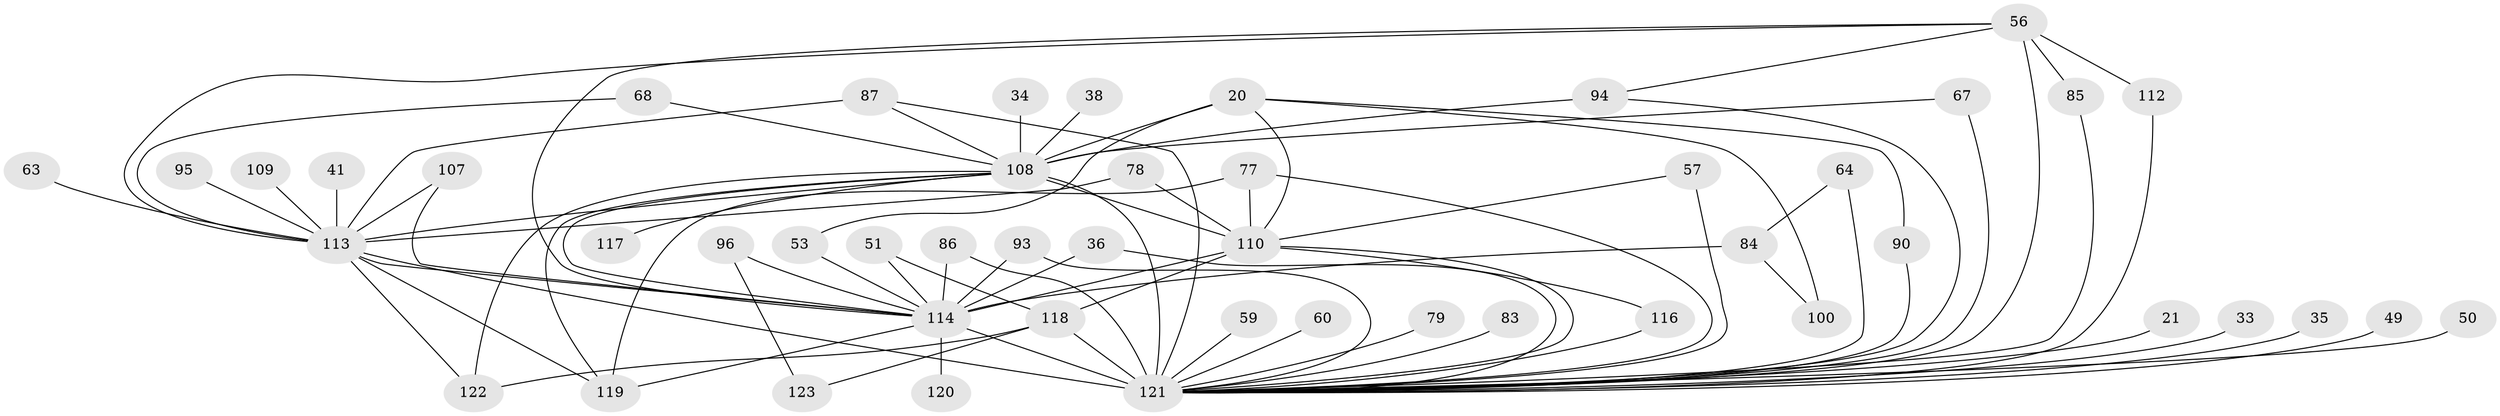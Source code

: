 // original degree distribution, {27: 0.016260162601626018, 20: 0.008130081300813009, 22: 0.016260162601626018, 26: 0.008130081300813009, 23: 0.008130081300813009, 15: 0.008130081300813009, 18: 0.008130081300813009, 25: 0.008130081300813009, 4: 0.10569105691056911, 8: 0.008130081300813009, 2: 0.5528455284552846, 5: 0.04065040650406504, 3: 0.17073170731707318, 7: 0.024390243902439025, 6: 0.016260162601626018}
// Generated by graph-tools (version 1.1) at 2025/49/03/04/25 21:49:08]
// undirected, 49 vertices, 84 edges
graph export_dot {
graph [start="1"]
  node [color=gray90,style=filled];
  20 [super="+12"];
  21;
  33;
  34;
  35;
  36;
  38;
  41;
  49;
  50;
  51;
  53;
  56 [super="+23+19"];
  57 [super="+29"];
  59;
  60;
  63;
  64;
  67 [super="+58"];
  68;
  77 [super="+65"];
  78;
  79 [super="+15"];
  83;
  84 [super="+61"];
  85 [super="+48"];
  86;
  87 [super="+44"];
  90;
  93;
  94 [super="+16+80"];
  95;
  96 [super="+32+43"];
  100;
  107;
  108 [super="+99+97"];
  109;
  110 [super="+46+102+101"];
  112 [super="+98"];
  113 [super="+30+103+8+105"];
  114 [super="+40+91"];
  116 [super="+82+106"];
  117;
  118 [super="+47+24"];
  119 [super="+111"];
  120;
  121 [super="+115+10"];
  122 [super="+89"];
  123;
  20 -- 100;
  20 -- 53;
  20 -- 90;
  20 -- 110 [weight=2];
  20 -- 108 [weight=3];
  21 -- 121 [weight=2];
  33 -- 121 [weight=2];
  34 -- 108 [weight=2];
  35 -- 121 [weight=2];
  36 -- 114;
  36 -- 121;
  38 -- 108;
  41 -- 113 [weight=2];
  49 -- 121;
  50 -- 121 [weight=2];
  51 -- 118;
  51 -- 114;
  53 -- 114;
  56 -- 114 [weight=2];
  56 -- 113;
  56 -- 85 [weight=2];
  56 -- 112 [weight=2];
  56 -- 94;
  56 -- 121;
  57 -- 110;
  57 -- 121 [weight=2];
  59 -- 121 [weight=2];
  60 -- 121 [weight=2];
  63 -- 113 [weight=2];
  64 -- 84;
  64 -- 121;
  67 -- 108;
  67 -- 121 [weight=2];
  68 -- 113;
  68 -- 108;
  77 -- 119;
  77 -- 110;
  77 -- 121 [weight=3];
  78 -- 113;
  78 -- 110;
  79 -- 121 [weight=3];
  83 -- 121 [weight=2];
  84 -- 100;
  84 -- 114 [weight=4];
  85 -- 121 [weight=2];
  86 -- 114;
  86 -- 121;
  87 -- 113 [weight=2];
  87 -- 108;
  87 -- 121;
  90 -- 121;
  93 -- 114;
  93 -- 121;
  94 -- 108 [weight=2];
  94 -- 121;
  95 -- 113 [weight=2];
  96 -- 123;
  96 -- 114 [weight=5];
  107 -- 113;
  107 -- 114;
  108 -- 114 [weight=8];
  108 -- 110 [weight=3];
  108 -- 113 [weight=6];
  108 -- 117;
  108 -- 119;
  108 -- 122;
  108 -- 121 [weight=15];
  109 -- 113;
  110 -- 114 [weight=3];
  110 -- 118;
  110 -- 116;
  110 -- 121 [weight=2];
  112 -- 121;
  113 -- 122;
  113 -- 114 [weight=4];
  113 -- 119;
  113 -- 121 [weight=16];
  114 -- 120;
  114 -- 119;
  114 -- 121 [weight=13];
  116 -- 121 [weight=7];
  118 -- 123;
  118 -- 122;
  118 -- 121 [weight=4];
}
